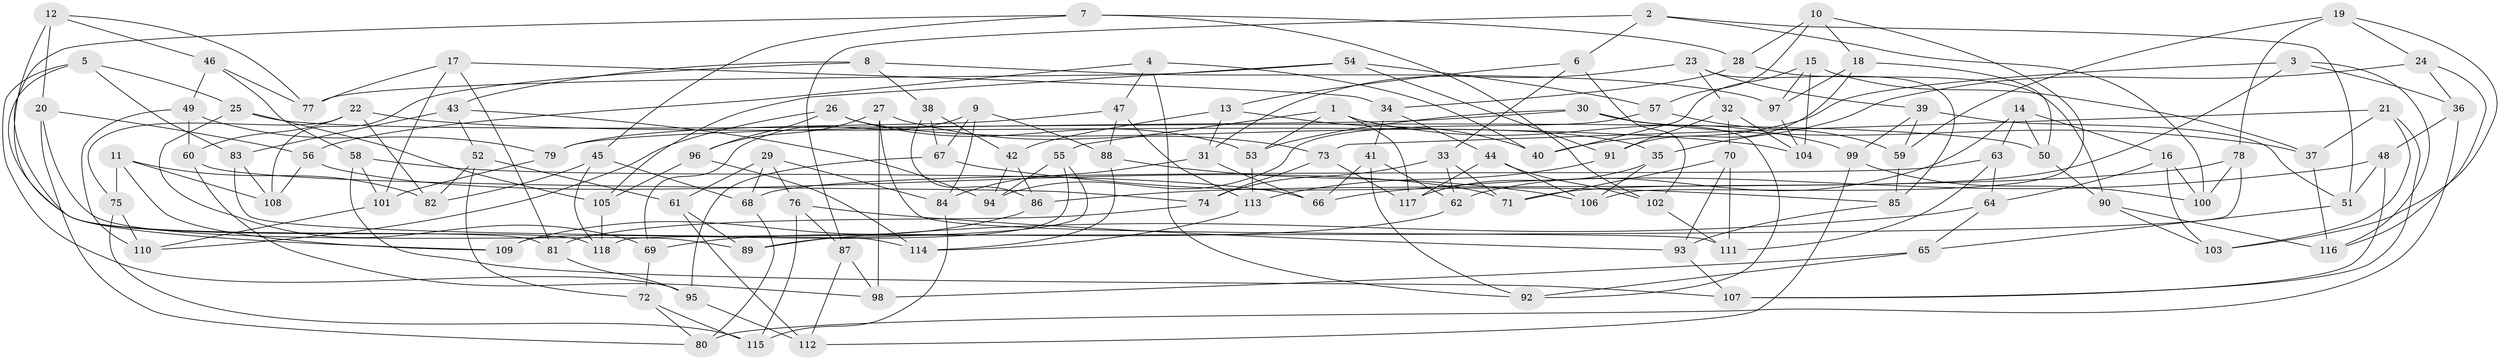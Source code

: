 // coarse degree distribution, {6: 0.5633802816901409, 4: 0.323943661971831, 3: 0.014084507042253521, 5: 0.09859154929577464}
// Generated by graph-tools (version 1.1) at 2025/42/03/06/25 10:42:18]
// undirected, 118 vertices, 236 edges
graph export_dot {
graph [start="1"]
  node [color=gray90,style=filled];
  1;
  2;
  3;
  4;
  5;
  6;
  7;
  8;
  9;
  10;
  11;
  12;
  13;
  14;
  15;
  16;
  17;
  18;
  19;
  20;
  21;
  22;
  23;
  24;
  25;
  26;
  27;
  28;
  29;
  30;
  31;
  32;
  33;
  34;
  35;
  36;
  37;
  38;
  39;
  40;
  41;
  42;
  43;
  44;
  45;
  46;
  47;
  48;
  49;
  50;
  51;
  52;
  53;
  54;
  55;
  56;
  57;
  58;
  59;
  60;
  61;
  62;
  63;
  64;
  65;
  66;
  67;
  68;
  69;
  70;
  71;
  72;
  73;
  74;
  75;
  76;
  77;
  78;
  79;
  80;
  81;
  82;
  83;
  84;
  85;
  86;
  87;
  88;
  89;
  90;
  91;
  92;
  93;
  94;
  95;
  96;
  97;
  98;
  99;
  100;
  101;
  102;
  103;
  104;
  105;
  106;
  107;
  108;
  109;
  110;
  111;
  112;
  113;
  114;
  115;
  116;
  117;
  118;
  1 -- 53;
  1 -- 99;
  1 -- 55;
  1 -- 117;
  2 -- 87;
  2 -- 6;
  2 -- 100;
  2 -- 51;
  3 -- 40;
  3 -- 71;
  3 -- 116;
  3 -- 36;
  4 -- 92;
  4 -- 47;
  4 -- 56;
  4 -- 40;
  5 -- 109;
  5 -- 83;
  5 -- 95;
  5 -- 25;
  6 -- 102;
  6 -- 33;
  6 -- 13;
  7 -- 45;
  7 -- 28;
  7 -- 81;
  7 -- 102;
  8 -- 38;
  8 -- 108;
  8 -- 97;
  8 -- 43;
  9 -- 67;
  9 -- 84;
  9 -- 69;
  9 -- 88;
  10 -- 57;
  10 -- 106;
  10 -- 28;
  10 -- 18;
  11 -- 108;
  11 -- 109;
  11 -- 75;
  11 -- 82;
  12 -- 20;
  12 -- 118;
  12 -- 77;
  12 -- 46;
  13 -- 31;
  13 -- 42;
  13 -- 40;
  14 -- 16;
  14 -- 50;
  14 -- 62;
  14 -- 63;
  15 -- 40;
  15 -- 104;
  15 -- 97;
  15 -- 37;
  16 -- 64;
  16 -- 100;
  16 -- 103;
  17 -- 34;
  17 -- 81;
  17 -- 77;
  17 -- 101;
  18 -- 97;
  18 -- 91;
  18 -- 50;
  19 -- 59;
  19 -- 24;
  19 -- 78;
  19 -- 103;
  20 -- 89;
  20 -- 56;
  20 -- 80;
  21 -- 73;
  21 -- 107;
  21 -- 103;
  21 -- 37;
  22 -- 104;
  22 -- 60;
  22 -- 82;
  22 -- 75;
  23 -- 31;
  23 -- 39;
  23 -- 85;
  23 -- 32;
  24 -- 35;
  24 -- 116;
  24 -- 36;
  25 -- 50;
  25 -- 105;
  25 -- 69;
  26 -- 96;
  26 -- 53;
  26 -- 35;
  26 -- 110;
  27 -- 96;
  27 -- 73;
  27 -- 111;
  27 -- 98;
  28 -- 34;
  28 -- 90;
  29 -- 68;
  29 -- 76;
  29 -- 61;
  29 -- 84;
  30 -- 79;
  30 -- 37;
  30 -- 92;
  30 -- 53;
  31 -- 84;
  31 -- 66;
  32 -- 91;
  32 -- 70;
  32 -- 104;
  33 -- 74;
  33 -- 71;
  33 -- 62;
  34 -- 44;
  34 -- 41;
  35 -- 106;
  35 -- 117;
  36 -- 48;
  36 -- 80;
  37 -- 116;
  38 -- 42;
  38 -- 67;
  38 -- 86;
  39 -- 51;
  39 -- 59;
  39 -- 99;
  41 -- 92;
  41 -- 62;
  41 -- 66;
  42 -- 94;
  42 -- 86;
  43 -- 52;
  43 -- 94;
  43 -- 83;
  44 -- 117;
  44 -- 106;
  44 -- 102;
  45 -- 68;
  45 -- 118;
  45 -- 82;
  46 -- 58;
  46 -- 77;
  46 -- 49;
  47 -- 79;
  47 -- 113;
  47 -- 88;
  48 -- 51;
  48 -- 66;
  48 -- 107;
  49 -- 110;
  49 -- 60;
  49 -- 79;
  50 -- 90;
  51 -- 65;
  52 -- 61;
  52 -- 72;
  52 -- 82;
  53 -- 113;
  54 -- 57;
  54 -- 105;
  54 -- 91;
  54 -- 77;
  55 -- 94;
  55 -- 109;
  55 -- 89;
  56 -- 71;
  56 -- 108;
  57 -- 59;
  57 -- 94;
  58 -- 107;
  58 -- 101;
  58 -- 66;
  59 -- 85;
  60 -- 98;
  60 -- 74;
  61 -- 89;
  61 -- 112;
  62 -- 69;
  63 -- 64;
  63 -- 68;
  63 -- 111;
  64 -- 65;
  64 -- 89;
  65 -- 92;
  65 -- 98;
  67 -- 85;
  67 -- 95;
  68 -- 80;
  69 -- 72;
  70 -- 71;
  70 -- 93;
  70 -- 111;
  72 -- 80;
  72 -- 115;
  73 -- 117;
  73 -- 74;
  74 -- 81;
  75 -- 115;
  75 -- 110;
  76 -- 93;
  76 -- 87;
  76 -- 115;
  78 -- 118;
  78 -- 100;
  78 -- 86;
  79 -- 101;
  81 -- 95;
  83 -- 108;
  83 -- 114;
  84 -- 115;
  85 -- 93;
  86 -- 109;
  87 -- 112;
  87 -- 98;
  88 -- 106;
  88 -- 114;
  90 -- 103;
  90 -- 116;
  91 -- 113;
  93 -- 107;
  95 -- 112;
  96 -- 105;
  96 -- 114;
  97 -- 104;
  99 -- 112;
  99 -- 100;
  101 -- 110;
  102 -- 111;
  105 -- 118;
  113 -- 114;
}
